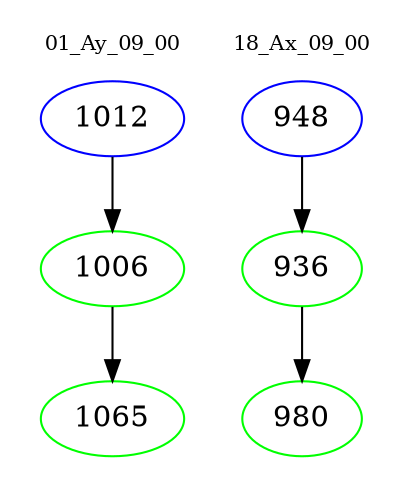 digraph{
subgraph cluster_0 {
color = white
label = "01_Ay_09_00";
fontsize=10;
T0_1012 [label="1012", color="blue"]
T0_1012 -> T0_1006 [color="black"]
T0_1006 [label="1006", color="green"]
T0_1006 -> T0_1065 [color="black"]
T0_1065 [label="1065", color="green"]
}
subgraph cluster_1 {
color = white
label = "18_Ax_09_00";
fontsize=10;
T1_948 [label="948", color="blue"]
T1_948 -> T1_936 [color="black"]
T1_936 [label="936", color="green"]
T1_936 -> T1_980 [color="black"]
T1_980 [label="980", color="green"]
}
}
